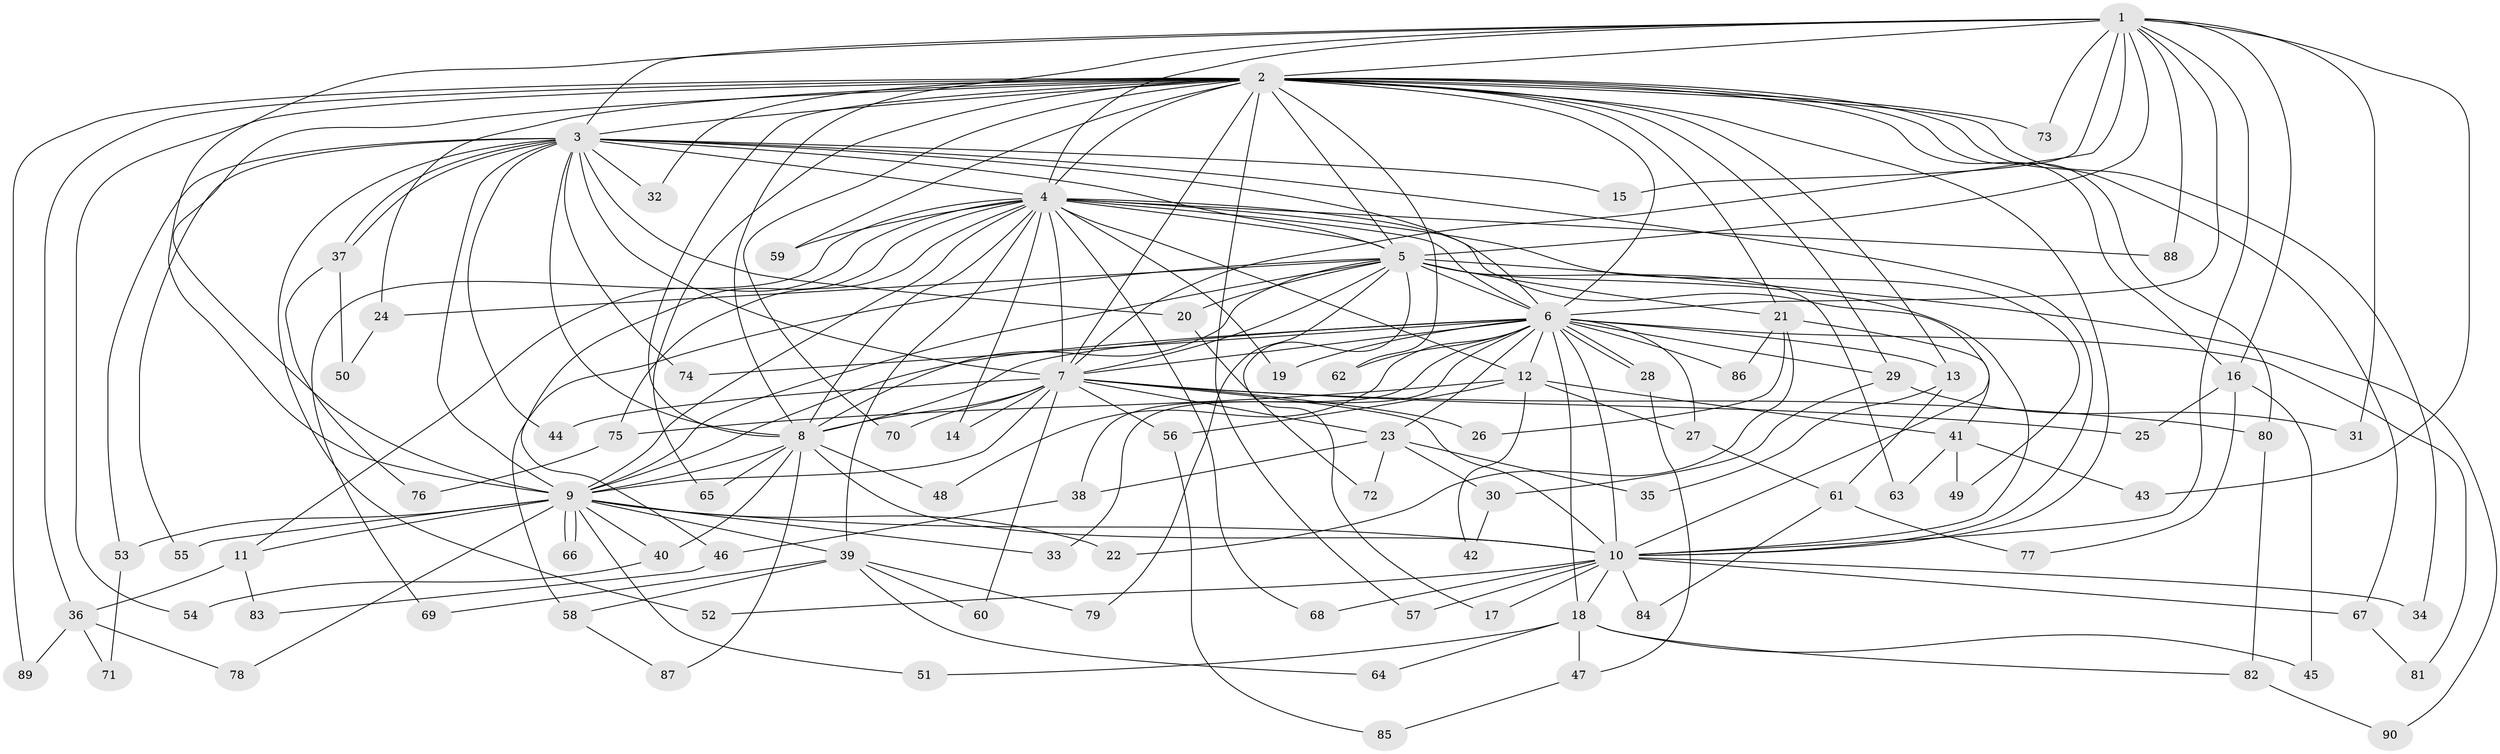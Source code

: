 // coarse degree distribution, {16: 0.029411764705882353, 22: 0.014705882352941176, 26: 0.014705882352941176, 24: 0.014705882352941176, 15: 0.014705882352941176, 17: 0.014705882352941176, 14: 0.014705882352941176, 4: 0.07352941176470588, 8: 0.014705882352941176, 2: 0.5735294117647058, 5: 0.04411764705882353, 7: 0.029411764705882353, 3: 0.1323529411764706, 6: 0.014705882352941176}
// Generated by graph-tools (version 1.1) at 2025/23/03/03/25 07:23:47]
// undirected, 90 vertices, 205 edges
graph export_dot {
graph [start="1"]
  node [color=gray90,style=filled];
  1;
  2;
  3;
  4;
  5;
  6;
  7;
  8;
  9;
  10;
  11;
  12;
  13;
  14;
  15;
  16;
  17;
  18;
  19;
  20;
  21;
  22;
  23;
  24;
  25;
  26;
  27;
  28;
  29;
  30;
  31;
  32;
  33;
  34;
  35;
  36;
  37;
  38;
  39;
  40;
  41;
  42;
  43;
  44;
  45;
  46;
  47;
  48;
  49;
  50;
  51;
  52;
  53;
  54;
  55;
  56;
  57;
  58;
  59;
  60;
  61;
  62;
  63;
  64;
  65;
  66;
  67;
  68;
  69;
  70;
  71;
  72;
  73;
  74;
  75;
  76;
  77;
  78;
  79;
  80;
  81;
  82;
  83;
  84;
  85;
  86;
  87;
  88;
  89;
  90;
  1 -- 2;
  1 -- 3;
  1 -- 4;
  1 -- 5;
  1 -- 6;
  1 -- 7;
  1 -- 8;
  1 -- 9;
  1 -- 10;
  1 -- 15;
  1 -- 16;
  1 -- 31;
  1 -- 43;
  1 -- 73;
  1 -- 88;
  2 -- 3;
  2 -- 4;
  2 -- 5;
  2 -- 6;
  2 -- 7;
  2 -- 8;
  2 -- 9;
  2 -- 10;
  2 -- 13;
  2 -- 16;
  2 -- 21;
  2 -- 24;
  2 -- 29;
  2 -- 32;
  2 -- 34;
  2 -- 36;
  2 -- 54;
  2 -- 57;
  2 -- 59;
  2 -- 62;
  2 -- 65;
  2 -- 67;
  2 -- 70;
  2 -- 73;
  2 -- 80;
  2 -- 89;
  3 -- 4;
  3 -- 5;
  3 -- 6;
  3 -- 7;
  3 -- 8;
  3 -- 9;
  3 -- 10;
  3 -- 15;
  3 -- 20;
  3 -- 32;
  3 -- 37;
  3 -- 37;
  3 -- 44;
  3 -- 52;
  3 -- 53;
  3 -- 55;
  3 -- 74;
  4 -- 5;
  4 -- 6;
  4 -- 7;
  4 -- 8;
  4 -- 9;
  4 -- 10;
  4 -- 11;
  4 -- 12;
  4 -- 14;
  4 -- 19;
  4 -- 39;
  4 -- 46;
  4 -- 49;
  4 -- 59;
  4 -- 68;
  4 -- 69;
  4 -- 75;
  4 -- 88;
  5 -- 6;
  5 -- 7;
  5 -- 8;
  5 -- 9;
  5 -- 10;
  5 -- 17;
  5 -- 20;
  5 -- 21;
  5 -- 24;
  5 -- 58;
  5 -- 63;
  5 -- 79;
  5 -- 90;
  6 -- 7;
  6 -- 8;
  6 -- 9;
  6 -- 10;
  6 -- 12;
  6 -- 13;
  6 -- 18;
  6 -- 19;
  6 -- 23;
  6 -- 27;
  6 -- 28;
  6 -- 28;
  6 -- 29;
  6 -- 33;
  6 -- 38;
  6 -- 48;
  6 -- 62;
  6 -- 74;
  6 -- 81;
  6 -- 86;
  7 -- 8;
  7 -- 9;
  7 -- 10;
  7 -- 14;
  7 -- 23;
  7 -- 25;
  7 -- 26;
  7 -- 44;
  7 -- 56;
  7 -- 60;
  7 -- 70;
  7 -- 80;
  8 -- 9;
  8 -- 10;
  8 -- 40;
  8 -- 48;
  8 -- 65;
  8 -- 87;
  9 -- 10;
  9 -- 11;
  9 -- 22;
  9 -- 33;
  9 -- 39;
  9 -- 40;
  9 -- 51;
  9 -- 53;
  9 -- 55;
  9 -- 66;
  9 -- 66;
  9 -- 78;
  10 -- 17;
  10 -- 18;
  10 -- 34;
  10 -- 52;
  10 -- 57;
  10 -- 67;
  10 -- 68;
  10 -- 84;
  11 -- 36;
  11 -- 83;
  12 -- 27;
  12 -- 41;
  12 -- 42;
  12 -- 56;
  12 -- 75;
  13 -- 35;
  13 -- 61;
  16 -- 25;
  16 -- 45;
  16 -- 77;
  18 -- 45;
  18 -- 47;
  18 -- 51;
  18 -- 64;
  18 -- 82;
  20 -- 72;
  21 -- 22;
  21 -- 26;
  21 -- 41;
  21 -- 86;
  23 -- 30;
  23 -- 35;
  23 -- 38;
  23 -- 72;
  24 -- 50;
  27 -- 61;
  28 -- 47;
  29 -- 30;
  29 -- 31;
  30 -- 42;
  36 -- 71;
  36 -- 78;
  36 -- 89;
  37 -- 50;
  37 -- 76;
  38 -- 46;
  39 -- 58;
  39 -- 60;
  39 -- 64;
  39 -- 69;
  39 -- 79;
  40 -- 54;
  41 -- 43;
  41 -- 49;
  41 -- 63;
  46 -- 83;
  47 -- 85;
  53 -- 71;
  56 -- 85;
  58 -- 87;
  61 -- 77;
  61 -- 84;
  67 -- 81;
  75 -- 76;
  80 -- 82;
  82 -- 90;
}
